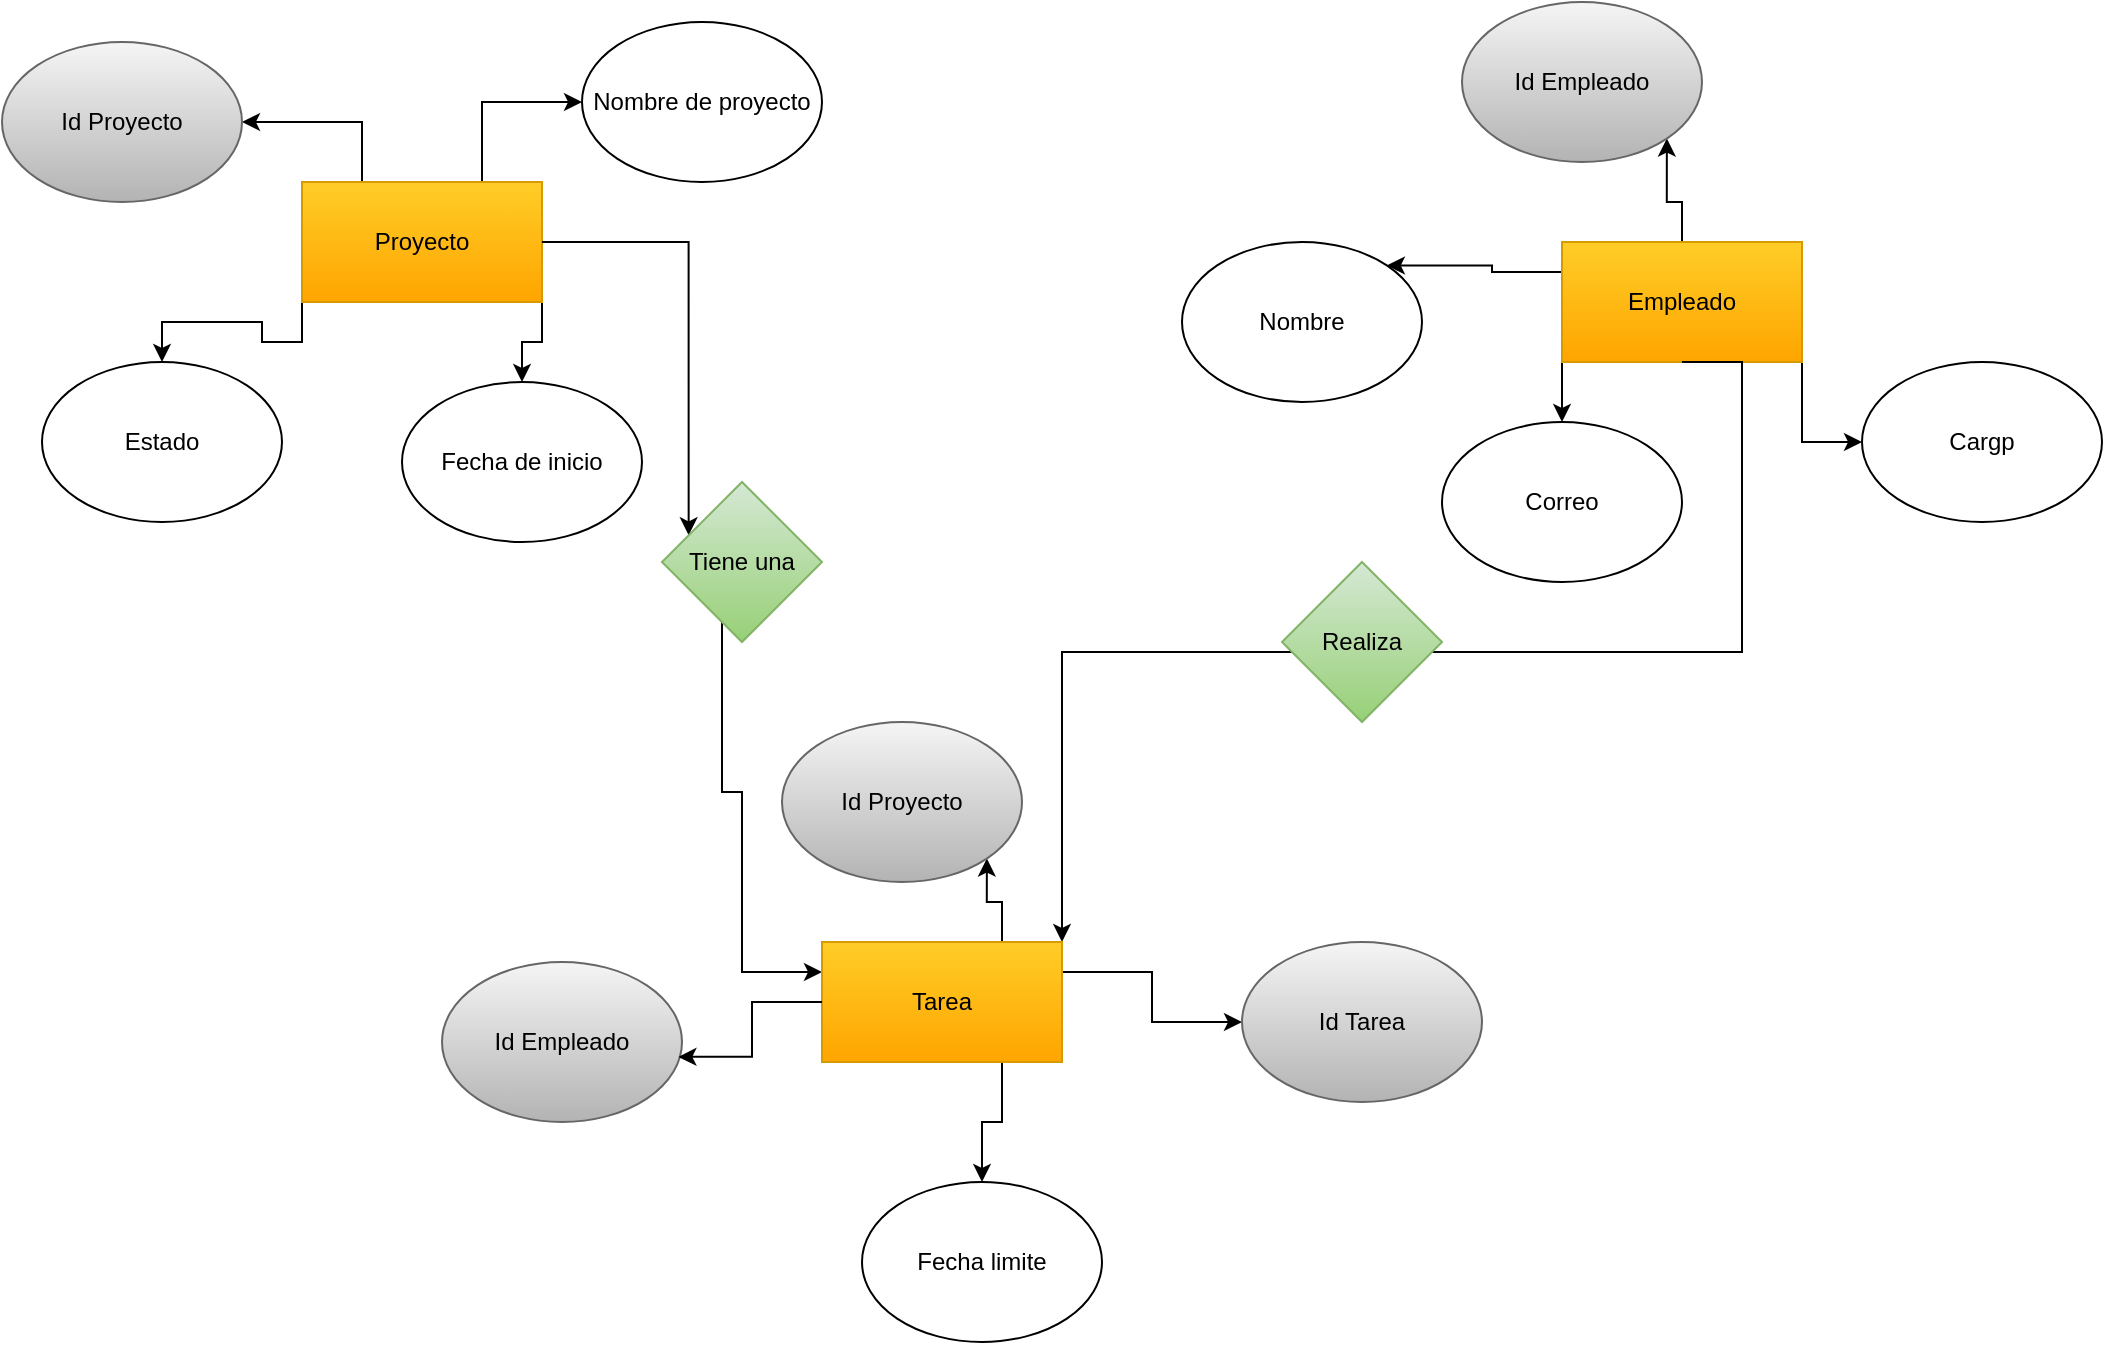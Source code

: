 <mxfile version="28.0.6">
  <diagram name="Página-1" id="7ZsrX8-yHEyk7juYqocs">
    <mxGraphModel dx="2130" dy="760" grid="1" gridSize="10" guides="1" tooltips="1" connect="1" arrows="1" fold="1" page="1" pageScale="1" pageWidth="827" pageHeight="1169" math="0" shadow="0">
      <root>
        <mxCell id="0" />
        <mxCell id="1" parent="0" />
        <mxCell id="T8PvmnlACvpzvhfbsgPa-16" style="edgeStyle=orthogonalEdgeStyle;rounded=0;orthogonalLoop=1;jettySize=auto;html=1;exitX=0.25;exitY=0;exitDx=0;exitDy=0;entryX=1;entryY=0.5;entryDx=0;entryDy=0;" edge="1" parent="1" source="T8PvmnlACvpzvhfbsgPa-1" target="T8PvmnlACvpzvhfbsgPa-13">
          <mxGeometry relative="1" as="geometry" />
        </mxCell>
        <mxCell id="T8PvmnlACvpzvhfbsgPa-17" style="edgeStyle=orthogonalEdgeStyle;rounded=0;orthogonalLoop=1;jettySize=auto;html=1;exitX=0.75;exitY=0;exitDx=0;exitDy=0;entryX=0;entryY=0.5;entryDx=0;entryDy=0;" edge="1" parent="1" source="T8PvmnlACvpzvhfbsgPa-1" target="T8PvmnlACvpzvhfbsgPa-14">
          <mxGeometry relative="1" as="geometry" />
        </mxCell>
        <mxCell id="T8PvmnlACvpzvhfbsgPa-18" style="edgeStyle=orthogonalEdgeStyle;rounded=0;orthogonalLoop=1;jettySize=auto;html=1;exitX=1;exitY=1;exitDx=0;exitDy=0;entryX=0.5;entryY=0;entryDx=0;entryDy=0;" edge="1" parent="1" source="T8PvmnlACvpzvhfbsgPa-1" target="T8PvmnlACvpzvhfbsgPa-15">
          <mxGeometry relative="1" as="geometry" />
        </mxCell>
        <mxCell id="T8PvmnlACvpzvhfbsgPa-19" style="edgeStyle=orthogonalEdgeStyle;rounded=0;orthogonalLoop=1;jettySize=auto;html=1;exitX=0;exitY=1;exitDx=0;exitDy=0;entryX=0.5;entryY=0;entryDx=0;entryDy=0;" edge="1" parent="1" source="T8PvmnlACvpzvhfbsgPa-1" target="T8PvmnlACvpzvhfbsgPa-12">
          <mxGeometry relative="1" as="geometry" />
        </mxCell>
        <mxCell id="T8PvmnlACvpzvhfbsgPa-28" style="edgeStyle=orthogonalEdgeStyle;rounded=0;orthogonalLoop=1;jettySize=auto;html=1;exitX=1;exitY=0.5;exitDx=0;exitDy=0;entryX=0;entryY=0.25;entryDx=0;entryDy=0;" edge="1" parent="1" source="T8PvmnlACvpzvhfbsgPa-29" target="T8PvmnlACvpzvhfbsgPa-3">
          <mxGeometry relative="1" as="geometry">
            <Array as="points">
              <mxPoint x="320" y="290" />
              <mxPoint x="320" y="405" />
              <mxPoint x="330" y="405" />
              <mxPoint x="330" y="495" />
            </Array>
          </mxGeometry>
        </mxCell>
        <mxCell id="T8PvmnlACvpzvhfbsgPa-1" value="Proyecto" style="rounded=0;whiteSpace=wrap;html=1;fillColor=#ffcd28;strokeColor=#d79b00;gradientColor=#ffa500;" vertex="1" parent="1">
          <mxGeometry x="110" y="100" width="120" height="60" as="geometry" />
        </mxCell>
        <mxCell id="T8PvmnlACvpzvhfbsgPa-20" style="edgeStyle=orthogonalEdgeStyle;rounded=0;orthogonalLoop=1;jettySize=auto;html=1;exitX=0.5;exitY=0;exitDx=0;exitDy=0;entryX=1;entryY=1;entryDx=0;entryDy=0;" edge="1" parent="1" source="T8PvmnlACvpzvhfbsgPa-2" target="T8PvmnlACvpzvhfbsgPa-11">
          <mxGeometry relative="1" as="geometry" />
        </mxCell>
        <mxCell id="T8PvmnlACvpzvhfbsgPa-21" style="edgeStyle=orthogonalEdgeStyle;rounded=0;orthogonalLoop=1;jettySize=auto;html=1;exitX=0;exitY=0.25;exitDx=0;exitDy=0;entryX=1;entryY=0;entryDx=0;entryDy=0;" edge="1" parent="1" source="T8PvmnlACvpzvhfbsgPa-2" target="T8PvmnlACvpzvhfbsgPa-9">
          <mxGeometry relative="1" as="geometry" />
        </mxCell>
        <mxCell id="T8PvmnlACvpzvhfbsgPa-22" style="edgeStyle=orthogonalEdgeStyle;rounded=0;orthogonalLoop=1;jettySize=auto;html=1;exitX=0;exitY=1;exitDx=0;exitDy=0;entryX=0.5;entryY=0;entryDx=0;entryDy=0;" edge="1" parent="1" source="T8PvmnlACvpzvhfbsgPa-2" target="T8PvmnlACvpzvhfbsgPa-10">
          <mxGeometry relative="1" as="geometry" />
        </mxCell>
        <mxCell id="T8PvmnlACvpzvhfbsgPa-23" style="edgeStyle=orthogonalEdgeStyle;rounded=0;orthogonalLoop=1;jettySize=auto;html=1;exitX=1;exitY=1;exitDx=0;exitDy=0;entryX=0;entryY=0.5;entryDx=0;entryDy=0;" edge="1" parent="1" source="T8PvmnlACvpzvhfbsgPa-2" target="T8PvmnlACvpzvhfbsgPa-8">
          <mxGeometry relative="1" as="geometry" />
        </mxCell>
        <mxCell id="T8PvmnlACvpzvhfbsgPa-31" style="edgeStyle=orthogonalEdgeStyle;rounded=0;orthogonalLoop=1;jettySize=auto;html=1;exitX=0.5;exitY=1;exitDx=0;exitDy=0;entryX=1;entryY=0;entryDx=0;entryDy=0;" edge="1" parent="1" source="T8PvmnlACvpzvhfbsgPa-32" target="T8PvmnlACvpzvhfbsgPa-3">
          <mxGeometry relative="1" as="geometry">
            <Array as="points">
              <mxPoint x="490" y="335" />
            </Array>
          </mxGeometry>
        </mxCell>
        <mxCell id="T8PvmnlACvpzvhfbsgPa-2" value="Empleado" style="rounded=0;whiteSpace=wrap;html=1;fillColor=#ffcd28;strokeColor=#d79b00;gradientColor=#ffa500;" vertex="1" parent="1">
          <mxGeometry x="740" y="130" width="120" height="60" as="geometry" />
        </mxCell>
        <mxCell id="T8PvmnlACvpzvhfbsgPa-24" style="edgeStyle=orthogonalEdgeStyle;rounded=0;orthogonalLoop=1;jettySize=auto;html=1;exitX=0.75;exitY=0;exitDx=0;exitDy=0;entryX=1;entryY=1;entryDx=0;entryDy=0;" edge="1" parent="1" source="T8PvmnlACvpzvhfbsgPa-3" target="T8PvmnlACvpzvhfbsgPa-5">
          <mxGeometry relative="1" as="geometry" />
        </mxCell>
        <mxCell id="T8PvmnlACvpzvhfbsgPa-25" style="edgeStyle=orthogonalEdgeStyle;rounded=0;orthogonalLoop=1;jettySize=auto;html=1;exitX=1;exitY=0.25;exitDx=0;exitDy=0;entryX=0;entryY=0.5;entryDx=0;entryDy=0;" edge="1" parent="1" source="T8PvmnlACvpzvhfbsgPa-3" target="T8PvmnlACvpzvhfbsgPa-7">
          <mxGeometry relative="1" as="geometry" />
        </mxCell>
        <mxCell id="T8PvmnlACvpzvhfbsgPa-27" style="edgeStyle=orthogonalEdgeStyle;rounded=0;orthogonalLoop=1;jettySize=auto;html=1;exitX=0.75;exitY=1;exitDx=0;exitDy=0;entryX=0.5;entryY=0;entryDx=0;entryDy=0;" edge="1" parent="1" source="T8PvmnlACvpzvhfbsgPa-3" target="T8PvmnlACvpzvhfbsgPa-4">
          <mxGeometry relative="1" as="geometry" />
        </mxCell>
        <mxCell id="T8PvmnlACvpzvhfbsgPa-3" value="Tarea&lt;span style=&quot;color: rgba(0, 0, 0, 0); font-family: monospace; font-size: 0px; text-align: start; text-wrap-mode: nowrap;&quot;&gt;%3CmxGraphModel%3E%3Croot%3E%3CmxCell%20id%3D%220%22%2F%3E%3CmxCell%20id%3D%221%22%20parent%3D%220%22%2F%3E%3CmxCell%20id%3D%222%22%20value%3D%22Nombre%22%20style%3D%22ellipse%3BwhiteSpace%3Dwrap%3Bhtml%3D1%3B%22%20vertex%3D%221%22%20parent%3D%221%22%3E%3CmxGeometry%20x%3D%22260%22%20width%3D%22120%22%20height%3D%2280%22%20as%3D%22geometry%22%2F%3E%3C%2FmxCell%3E%3C%2Froot%3E%3C%2FmxGraphModel%3E&lt;/span&gt;&lt;span style=&quot;color: rgba(0, 0, 0, 0); font-family: monospace; font-size: 0px; text-align: start; text-wrap-mode: nowrap;&quot;&gt;%3CmxGraphModel%3E%3Croot%3E%3CmxCell%20id%3D%220%22%2F%3E%3CmxCell%20id%3D%221%22%20parent%3D%220%22%2F%3E%3CmxCell%20id%3D%222%22%20value%3D%22Nombre%22%20style%3D%22ellipse%3BwhiteSpace%3Dwrap%3Bhtml%3D1%3B%22%20vertex%3D%221%22%20parent%3D%221%22%3E%3CmxGeometry%20x%3D%22260%22%20width%3D%22120%22%20height%3D%2280%22%20as%3D%22geometry%22%2F%3E%3C%2FmxCell%3E%3C%2Froot%3E%3C%2FmxGraphModel%3E&lt;/span&gt;" style="rounded=0;whiteSpace=wrap;html=1;fillColor=#ffcd28;strokeColor=#d79b00;gradientColor=#ffa500;" vertex="1" parent="1">
          <mxGeometry x="370" y="480" width="120" height="60" as="geometry" />
        </mxCell>
        <mxCell id="T8PvmnlACvpzvhfbsgPa-4" value="Fecha limite" style="ellipse;whiteSpace=wrap;html=1;" vertex="1" parent="1">
          <mxGeometry x="390" y="600" width="120" height="80" as="geometry" />
        </mxCell>
        <mxCell id="T8PvmnlACvpzvhfbsgPa-5" value="Id Proyecto" style="ellipse;whiteSpace=wrap;html=1;fillColor=#f5f5f5;strokeColor=#666666;gradientColor=#b3b3b3;" vertex="1" parent="1">
          <mxGeometry x="350" y="370" width="120" height="80" as="geometry" />
        </mxCell>
        <mxCell id="T8PvmnlACvpzvhfbsgPa-6" value="Id Empleado" style="ellipse;whiteSpace=wrap;html=1;fillColor=#f5f5f5;gradientColor=#b3b3b3;strokeColor=#666666;" vertex="1" parent="1">
          <mxGeometry x="180" y="490" width="120" height="80" as="geometry" />
        </mxCell>
        <mxCell id="T8PvmnlACvpzvhfbsgPa-7" value="Id Tarea" style="ellipse;whiteSpace=wrap;html=1;fillColor=#f5f5f5;gradientColor=#b3b3b3;strokeColor=#666666;" vertex="1" parent="1">
          <mxGeometry x="580" y="480" width="120" height="80" as="geometry" />
        </mxCell>
        <mxCell id="T8PvmnlACvpzvhfbsgPa-8" value="Cargp" style="ellipse;whiteSpace=wrap;html=1;" vertex="1" parent="1">
          <mxGeometry x="890" y="190" width="120" height="80" as="geometry" />
        </mxCell>
        <mxCell id="T8PvmnlACvpzvhfbsgPa-9" value="Nombre" style="ellipse;whiteSpace=wrap;html=1;" vertex="1" parent="1">
          <mxGeometry x="550" y="130" width="120" height="80" as="geometry" />
        </mxCell>
        <mxCell id="T8PvmnlACvpzvhfbsgPa-10" value="Correo" style="ellipse;whiteSpace=wrap;html=1;" vertex="1" parent="1">
          <mxGeometry x="680" y="220" width="120" height="80" as="geometry" />
        </mxCell>
        <mxCell id="T8PvmnlACvpzvhfbsgPa-11" value="Id Empleado" style="ellipse;whiteSpace=wrap;html=1;fillColor=#f5f5f5;gradientColor=#b3b3b3;strokeColor=#666666;" vertex="1" parent="1">
          <mxGeometry x="690" y="10" width="120" height="80" as="geometry" />
        </mxCell>
        <mxCell id="T8PvmnlACvpzvhfbsgPa-12" value="Estado" style="ellipse;whiteSpace=wrap;html=1;" vertex="1" parent="1">
          <mxGeometry x="-20" y="190" width="120" height="80" as="geometry" />
        </mxCell>
        <mxCell id="T8PvmnlACvpzvhfbsgPa-13" value="Id Proyecto" style="ellipse;whiteSpace=wrap;html=1;fillColor=#f5f5f5;gradientColor=#b3b3b3;strokeColor=#666666;" vertex="1" parent="1">
          <mxGeometry x="-40" y="30" width="120" height="80" as="geometry" />
        </mxCell>
        <mxCell id="T8PvmnlACvpzvhfbsgPa-14" value="Nombre de proyecto" style="ellipse;whiteSpace=wrap;html=1;" vertex="1" parent="1">
          <mxGeometry x="250" y="20" width="120" height="80" as="geometry" />
        </mxCell>
        <mxCell id="T8PvmnlACvpzvhfbsgPa-15" value="Fecha de inicio" style="ellipse;whiteSpace=wrap;html=1;" vertex="1" parent="1">
          <mxGeometry x="160" y="200" width="120" height="80" as="geometry" />
        </mxCell>
        <mxCell id="T8PvmnlACvpzvhfbsgPa-26" style="edgeStyle=orthogonalEdgeStyle;rounded=0;orthogonalLoop=1;jettySize=auto;html=1;exitX=0;exitY=0.5;exitDx=0;exitDy=0;entryX=0.985;entryY=0.593;entryDx=0;entryDy=0;entryPerimeter=0;" edge="1" parent="1" source="T8PvmnlACvpzvhfbsgPa-3" target="T8PvmnlACvpzvhfbsgPa-6">
          <mxGeometry relative="1" as="geometry" />
        </mxCell>
        <mxCell id="T8PvmnlACvpzvhfbsgPa-30" value="" style="edgeStyle=orthogonalEdgeStyle;rounded=0;orthogonalLoop=1;jettySize=auto;html=1;exitX=1;exitY=0.5;exitDx=0;exitDy=0;entryX=0;entryY=0.25;entryDx=0;entryDy=0;" edge="1" parent="1" source="T8PvmnlACvpzvhfbsgPa-1" target="T8PvmnlACvpzvhfbsgPa-29">
          <mxGeometry relative="1" as="geometry">
            <mxPoint x="230" y="130" as="sourcePoint" />
            <mxPoint x="370" y="495" as="targetPoint" />
          </mxGeometry>
        </mxCell>
        <mxCell id="T8PvmnlACvpzvhfbsgPa-29" value="Tiene una" style="rhombus;whiteSpace=wrap;html=1;fillColor=#d5e8d4;gradientColor=#97d077;strokeColor=#82b366;" vertex="1" parent="1">
          <mxGeometry x="290" y="250" width="80" height="80" as="geometry" />
        </mxCell>
        <mxCell id="T8PvmnlACvpzvhfbsgPa-33" value="" style="edgeStyle=orthogonalEdgeStyle;rounded=0;orthogonalLoop=1;jettySize=auto;html=1;exitX=0.5;exitY=1;exitDx=0;exitDy=0;entryX=1;entryY=0;entryDx=0;entryDy=0;" edge="1" parent="1" source="T8PvmnlACvpzvhfbsgPa-2" target="T8PvmnlACvpzvhfbsgPa-32">
          <mxGeometry relative="1" as="geometry">
            <mxPoint x="800" y="190" as="sourcePoint" />
            <mxPoint x="490" y="480" as="targetPoint" />
            <Array as="points">
              <mxPoint x="830" y="190" />
              <mxPoint x="830" y="335" />
            </Array>
          </mxGeometry>
        </mxCell>
        <mxCell id="T8PvmnlACvpzvhfbsgPa-32" value="Realiza" style="rhombus;whiteSpace=wrap;html=1;fillColor=#d5e8d4;gradientColor=#97d077;strokeColor=#82b366;" vertex="1" parent="1">
          <mxGeometry x="600" y="290" width="80" height="80" as="geometry" />
        </mxCell>
      </root>
    </mxGraphModel>
  </diagram>
</mxfile>
